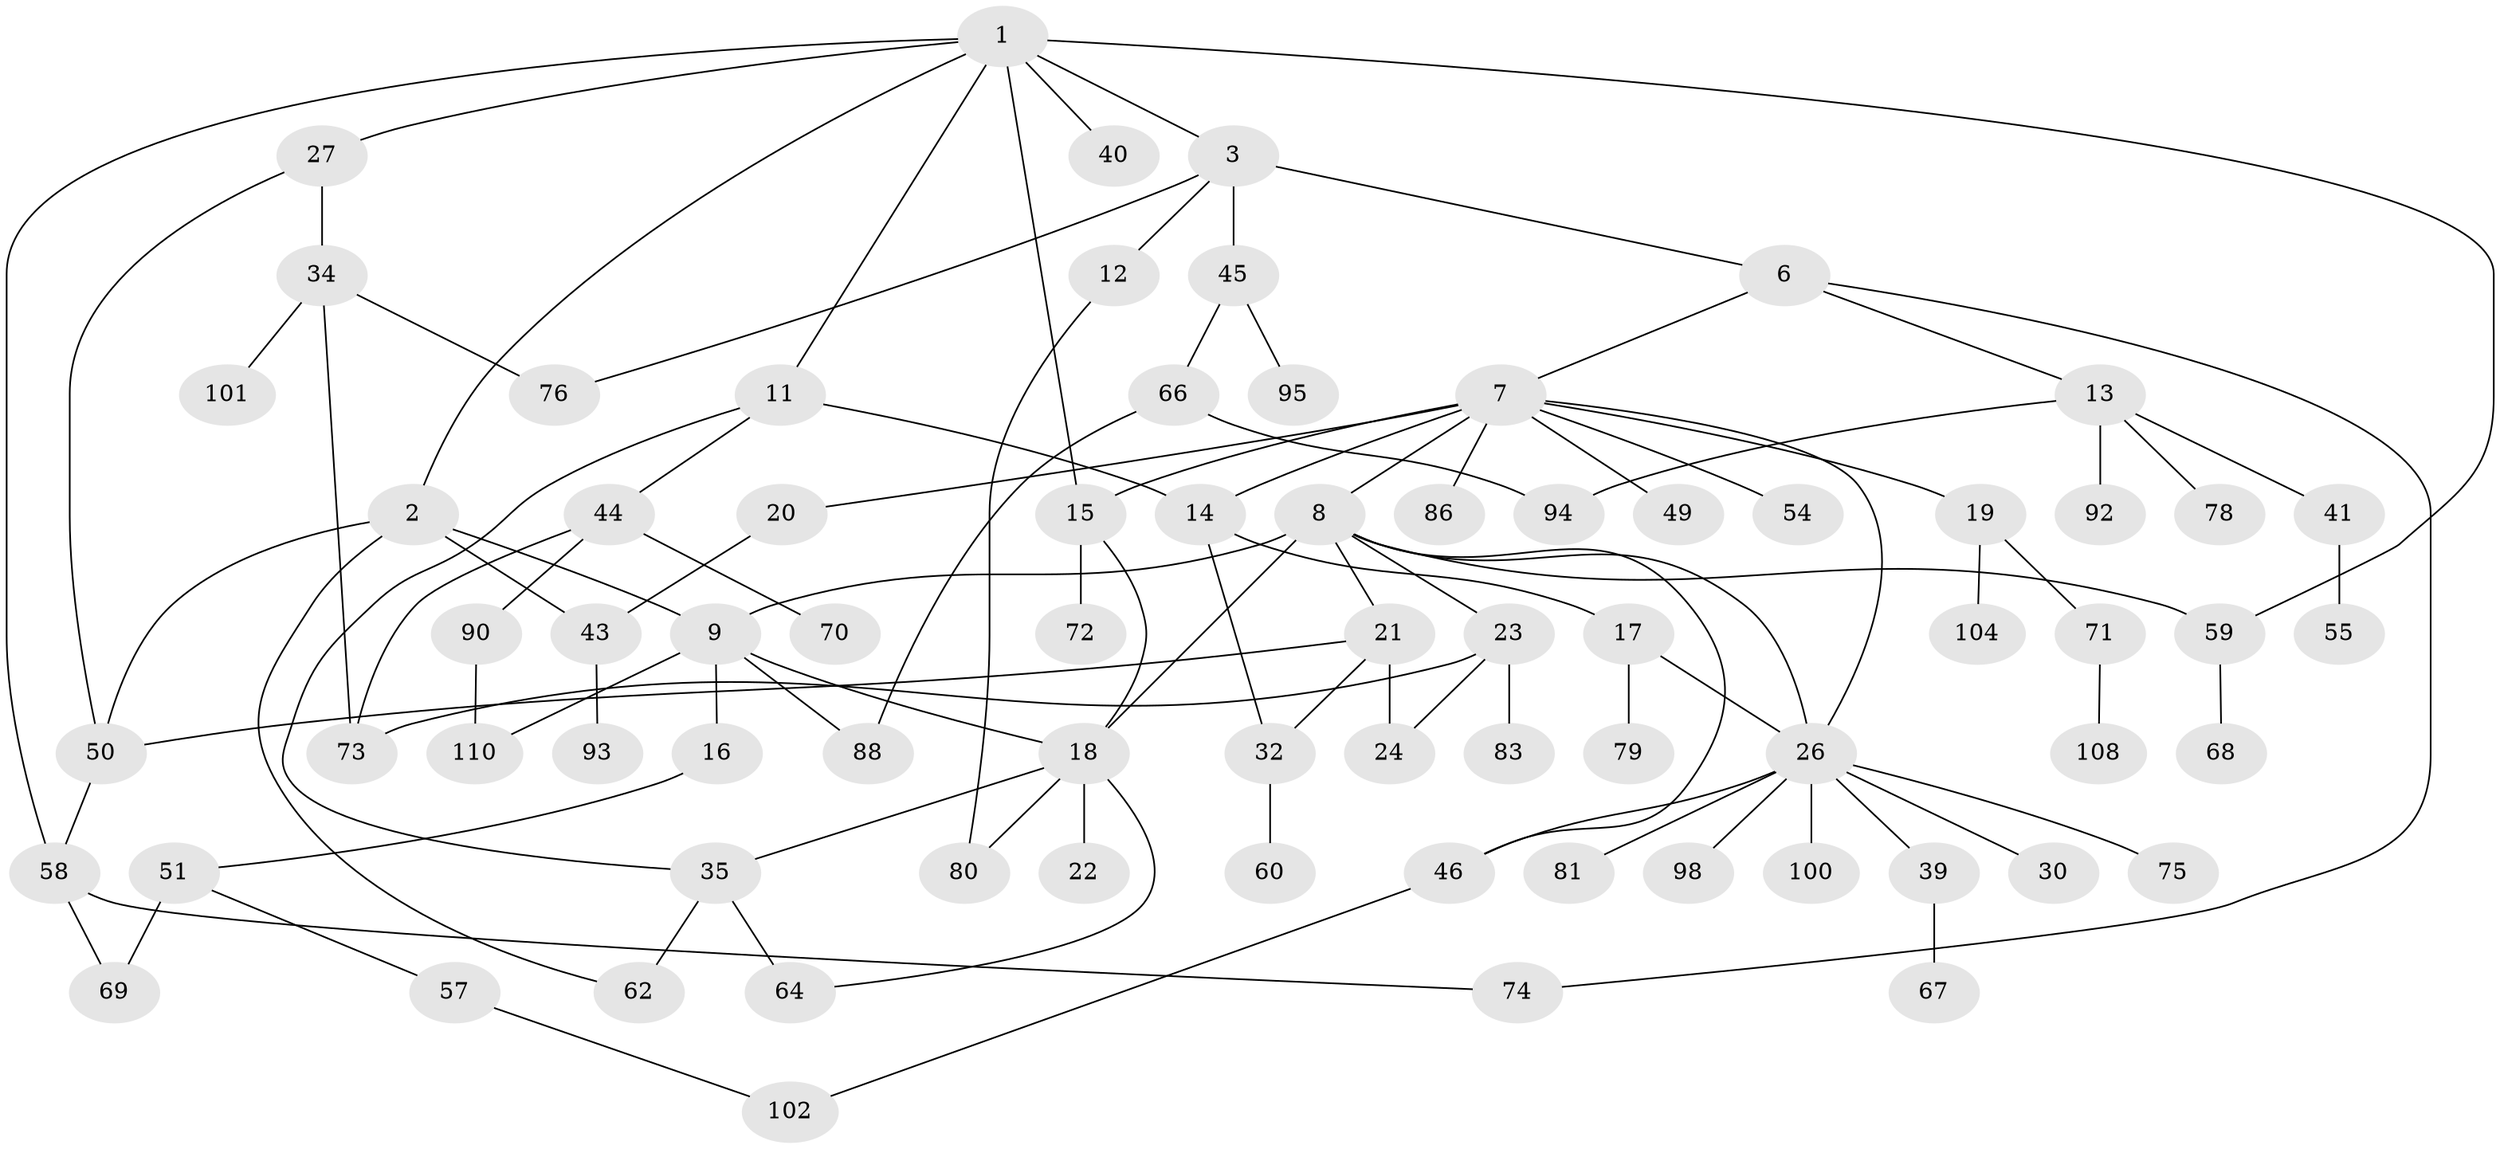 // Generated by graph-tools (version 1.1) at 2025/51/02/27/25 19:51:36]
// undirected, 75 vertices, 102 edges
graph export_dot {
graph [start="1"]
  node [color=gray90,style=filled];
  1 [super="+56"];
  2 [super="+5"];
  3 [super="+4"];
  6 [super="+89"];
  7 [super="+10"];
  8 [super="+25"];
  9 [super="+33"];
  11 [super="+36"];
  12 [super="+63"];
  13 [super="+31"];
  14 [super="+37"];
  15 [super="+47"];
  16;
  17 [super="+65"];
  18 [super="+107"];
  19 [super="+29"];
  20;
  21;
  22;
  23 [super="+38"];
  24 [super="+84"];
  26 [super="+28"];
  27 [super="+85"];
  30;
  32 [super="+42"];
  34 [super="+53"];
  35 [super="+106"];
  39;
  40;
  41;
  43 [super="+109"];
  44;
  45 [super="+48"];
  46 [super="+77"];
  49;
  50 [super="+52"];
  51;
  54;
  55 [super="+61"];
  57;
  58 [super="+99"];
  59;
  60;
  62;
  64;
  66 [super="+91"];
  67;
  68;
  69 [super="+87"];
  70;
  71 [super="+82"];
  72;
  73;
  74 [super="+111"];
  75;
  76;
  78 [super="+105"];
  79;
  80 [super="+97"];
  81;
  83;
  86;
  88 [super="+103"];
  90 [super="+96"];
  92;
  93;
  94;
  95;
  98;
  100;
  101;
  102;
  104;
  108;
  110;
  1 -- 2;
  1 -- 3;
  1 -- 11;
  1 -- 15;
  1 -- 27;
  1 -- 40;
  1 -- 59;
  1 -- 58;
  2 -- 43;
  2 -- 50;
  2 -- 9;
  2 -- 62;
  3 -- 6;
  3 -- 45;
  3 -- 12;
  3 -- 76;
  6 -- 7;
  6 -- 13;
  6 -- 74;
  7 -- 8;
  7 -- 20;
  7 -- 26;
  7 -- 49;
  7 -- 54;
  7 -- 15;
  7 -- 19;
  7 -- 14;
  7 -- 86;
  8 -- 21;
  8 -- 23;
  8 -- 59;
  8 -- 26;
  8 -- 18;
  8 -- 46;
  8 -- 9;
  9 -- 16;
  9 -- 110;
  9 -- 18;
  9 -- 88;
  11 -- 14;
  11 -- 35;
  11 -- 44;
  12 -- 80;
  13 -- 41;
  13 -- 92;
  13 -- 78;
  13 -- 94;
  14 -- 17;
  14 -- 32;
  15 -- 18;
  15 -- 72;
  16 -- 51;
  17 -- 79;
  17 -- 26;
  18 -- 22;
  18 -- 35;
  18 -- 64;
  18 -- 80;
  19 -- 104;
  19 -- 71;
  20 -- 43;
  21 -- 32;
  21 -- 50;
  21 -- 24;
  23 -- 24;
  23 -- 73;
  23 -- 83;
  26 -- 75;
  26 -- 81;
  26 -- 98;
  26 -- 100;
  26 -- 30;
  26 -- 39;
  26 -- 46;
  27 -- 34;
  27 -- 50;
  32 -- 60;
  34 -- 73;
  34 -- 76;
  34 -- 101;
  35 -- 62;
  35 -- 64;
  39 -- 67;
  41 -- 55;
  43 -- 93;
  44 -- 70;
  44 -- 73;
  44 -- 90;
  45 -- 66;
  45 -- 95;
  46 -- 102;
  50 -- 58;
  51 -- 57;
  51 -- 69;
  57 -- 102;
  58 -- 69;
  58 -- 74;
  59 -- 68;
  66 -- 88;
  66 -- 94;
  71 -- 108;
  90 -- 110;
}
